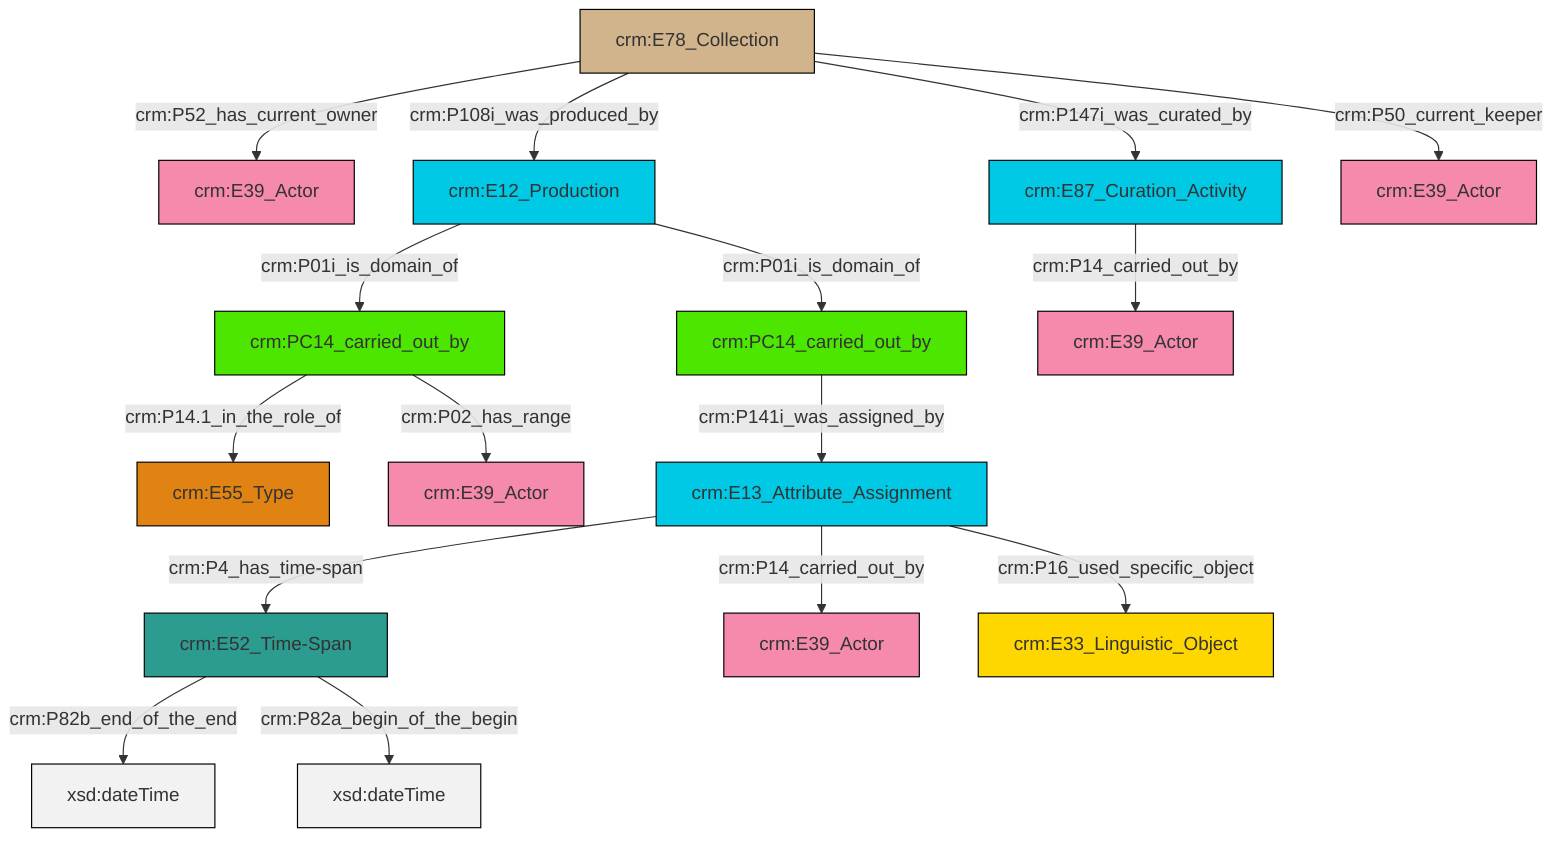 graph TD
classDef Literal fill:#f2f2f2,stroke:#000000;
classDef CRM_Entity fill:#FFFFFF,stroke:#000000;
classDef Temporal_Entity fill:#00C9E6, stroke:#000000;
classDef Type fill:#E18312, stroke:#000000;
classDef Time-Span fill:#2C9C91, stroke:#000000;
classDef Appellation fill:#FFEB7F, stroke:#000000;
classDef Place fill:#008836, stroke:#000000;
classDef Persistent_Item fill:#B266B2, stroke:#000000;
classDef Conceptual_Object fill:#FFD700, stroke:#000000;
classDef Physical_Thing fill:#D2B48C, stroke:#000000;
classDef Actor fill:#f58aad, stroke:#000000;
classDef PC_Classes fill:#4ce600, stroke:#000000;
classDef Multi fill:#cccccc,stroke:#000000;

0["crm:E78_Collection"]:::Physical_Thing -->|crm:P52_has_current_owner| 1["crm:E39_Actor"]:::Actor
0["crm:E78_Collection"]:::Physical_Thing -->|crm:P108i_was_produced_by| 2["crm:E12_Production"]:::Temporal_Entity
3["crm:PC14_carried_out_by"]:::PC_Classes -->|crm:P02_has_range| 7["crm:E39_Actor"]:::Actor
8["crm:E52_Time-Span"]:::Time-Span -->|crm:P82b_end_of_the_end| 9[xsd:dateTime]:::Literal
10["crm:PC14_carried_out_by"]:::PC_Classes -->|crm:P141i_was_assigned_by| 13["crm:E13_Attribute_Assignment"]:::Temporal_Entity
13["crm:E13_Attribute_Assignment"]:::Temporal_Entity -->|crm:P4_has_time-span| 8["crm:E52_Time-Span"]:::Time-Span
0["crm:E78_Collection"]:::Physical_Thing -->|crm:P147i_was_curated_by| 15["crm:E87_Curation_Activity"]:::Temporal_Entity
2["crm:E12_Production"]:::Temporal_Entity -->|crm:P01i_is_domain_of| 10["crm:PC14_carried_out_by"]:::PC_Classes
15["crm:E87_Curation_Activity"]:::Temporal_Entity -->|crm:P14_carried_out_by| 20["crm:E39_Actor"]:::Actor
0["crm:E78_Collection"]:::Physical_Thing -->|crm:P50_current_keeper| 22["crm:E39_Actor"]:::Actor
8["crm:E52_Time-Span"]:::Time-Span -->|crm:P82a_begin_of_the_begin| 23[xsd:dateTime]:::Literal
13["crm:E13_Attribute_Assignment"]:::Temporal_Entity -->|crm:P14_carried_out_by| 18["crm:E39_Actor"]:::Actor
2["crm:E12_Production"]:::Temporal_Entity -->|crm:P01i_is_domain_of| 3["crm:PC14_carried_out_by"]:::PC_Classes
3["crm:PC14_carried_out_by"]:::PC_Classes -->|crm:P14.1_in_the_role_of| 5["crm:E55_Type"]:::Type
13["crm:E13_Attribute_Assignment"]:::Temporal_Entity -->|crm:P16_used_specific_object| 25["crm:E33_Linguistic_Object"]:::Conceptual_Object